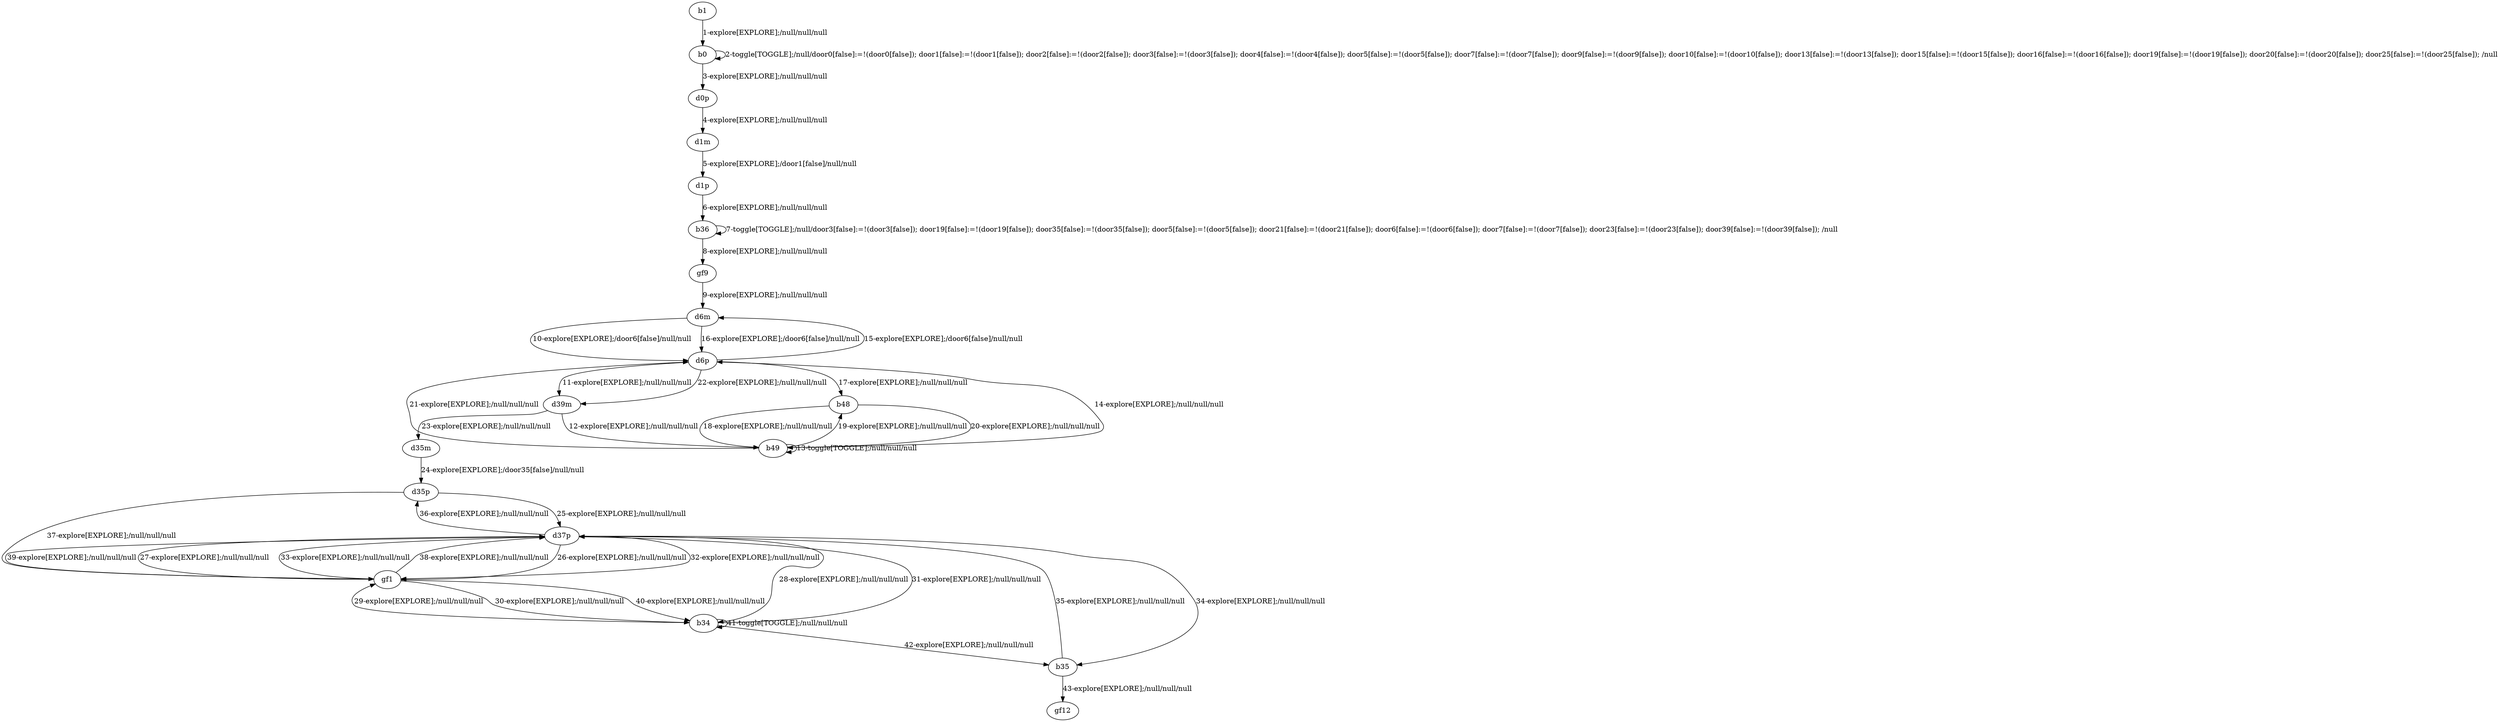 # Total number of goals covered by this test: 3
# b49 --> b48
# b34 --> d37p
# b34 --> gf1

digraph g {
"b1" -> "b0" [label = "1-explore[EXPLORE];/null/null/null"];
"b0" -> "b0" [label = "2-toggle[TOGGLE];/null/door0[false]:=!(door0[false]); door1[false]:=!(door1[false]); door2[false]:=!(door2[false]); door3[false]:=!(door3[false]); door4[false]:=!(door4[false]); door5[false]:=!(door5[false]); door7[false]:=!(door7[false]); door9[false]:=!(door9[false]); door10[false]:=!(door10[false]); door13[false]:=!(door13[false]); door15[false]:=!(door15[false]); door16[false]:=!(door16[false]); door19[false]:=!(door19[false]); door20[false]:=!(door20[false]); door25[false]:=!(door25[false]); /null"];
"b0" -> "d0p" [label = "3-explore[EXPLORE];/null/null/null"];
"d0p" -> "d1m" [label = "4-explore[EXPLORE];/null/null/null"];
"d1m" -> "d1p" [label = "5-explore[EXPLORE];/door1[false]/null/null"];
"d1p" -> "b36" [label = "6-explore[EXPLORE];/null/null/null"];
"b36" -> "b36" [label = "7-toggle[TOGGLE];/null/door3[false]:=!(door3[false]); door19[false]:=!(door19[false]); door35[false]:=!(door35[false]); door5[false]:=!(door5[false]); door21[false]:=!(door21[false]); door6[false]:=!(door6[false]); door7[false]:=!(door7[false]); door23[false]:=!(door23[false]); door39[false]:=!(door39[false]); /null"];
"b36" -> "gf9" [label = "8-explore[EXPLORE];/null/null/null"];
"gf9" -> "d6m" [label = "9-explore[EXPLORE];/null/null/null"];
"d6m" -> "d6p" [label = "10-explore[EXPLORE];/door6[false]/null/null"];
"d6p" -> "d39m" [label = "11-explore[EXPLORE];/null/null/null"];
"d39m" -> "b49" [label = "12-explore[EXPLORE];/null/null/null"];
"b49" -> "b49" [label = "13-toggle[TOGGLE];/null/null/null"];
"b49" -> "d6p" [label = "14-explore[EXPLORE];/null/null/null"];
"d6p" -> "d6m" [label = "15-explore[EXPLORE];/door6[false]/null/null"];
"d6m" -> "d6p" [label = "16-explore[EXPLORE];/door6[false]/null/null"];
"d6p" -> "b48" [label = "17-explore[EXPLORE];/null/null/null"];
"b48" -> "b49" [label = "18-explore[EXPLORE];/null/null/null"];
"b49" -> "b48" [label = "19-explore[EXPLORE];/null/null/null"];
"b48" -> "b49" [label = "20-explore[EXPLORE];/null/null/null"];
"b49" -> "d6p" [label = "21-explore[EXPLORE];/null/null/null"];
"d6p" -> "d39m" [label = "22-explore[EXPLORE];/null/null/null"];
"d39m" -> "d35m" [label = "23-explore[EXPLORE];/null/null/null"];
"d35m" -> "d35p" [label = "24-explore[EXPLORE];/door35[false]/null/null"];
"d35p" -> "d37p" [label = "25-explore[EXPLORE];/null/null/null"];
"d37p" -> "gf1" [label = "26-explore[EXPLORE];/null/null/null"];
"gf1" -> "d37p" [label = "27-explore[EXPLORE];/null/null/null"];
"d37p" -> "b34" [label = "28-explore[EXPLORE];/null/null/null"];
"b34" -> "gf1" [label = "29-explore[EXPLORE];/null/null/null"];
"gf1" -> "b34" [label = "30-explore[EXPLORE];/null/null/null"];
"b34" -> "d37p" [label = "31-explore[EXPLORE];/null/null/null"];
"d37p" -> "gf1" [label = "32-explore[EXPLORE];/null/null/null"];
"gf1" -> "d37p" [label = "33-explore[EXPLORE];/null/null/null"];
"d37p" -> "b35" [label = "34-explore[EXPLORE];/null/null/null"];
"b35" -> "d37p" [label = "35-explore[EXPLORE];/null/null/null"];
"d37p" -> "d35p" [label = "36-explore[EXPLORE];/null/null/null"];
"d35p" -> "gf1" [label = "37-explore[EXPLORE];/null/null/null"];
"gf1" -> "d37p" [label = "38-explore[EXPLORE];/null/null/null"];
"d37p" -> "gf1" [label = "39-explore[EXPLORE];/null/null/null"];
"gf1" -> "b34" [label = "40-explore[EXPLORE];/null/null/null"];
"b34" -> "b34" [label = "41-toggle[TOGGLE];/null/null/null"];
"b34" -> "b35" [label = "42-explore[EXPLORE];/null/null/null"];
"b35" -> "gf12" [label = "43-explore[EXPLORE];/null/null/null"];
}